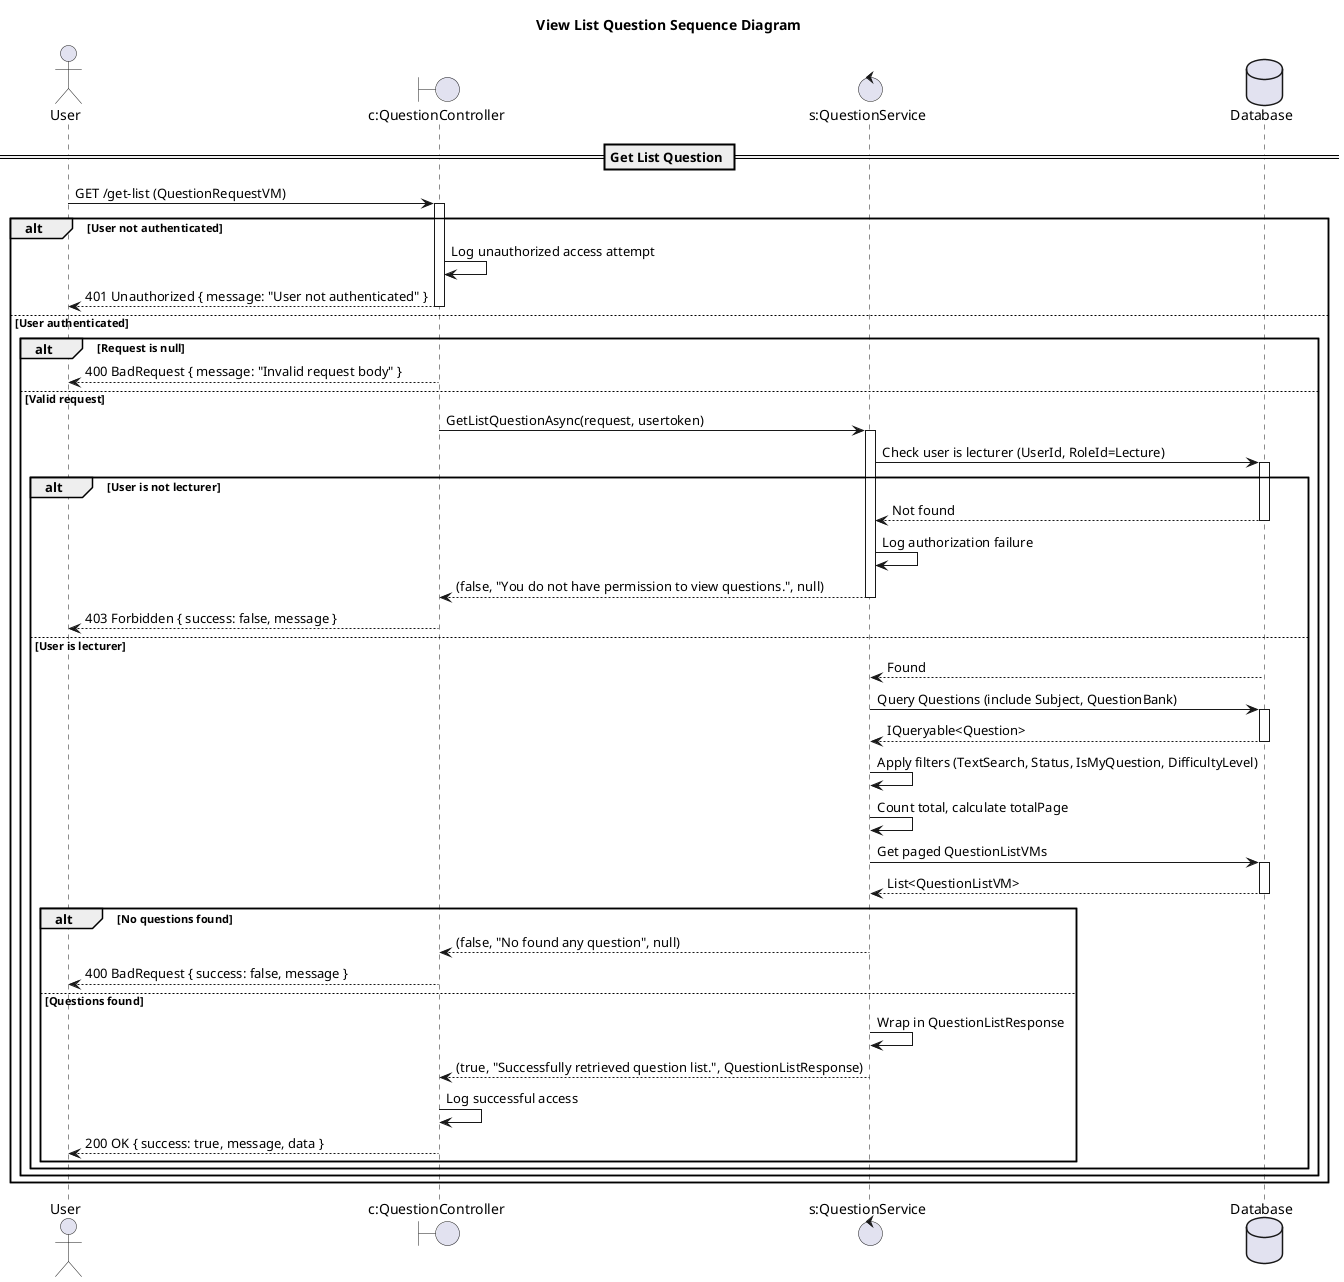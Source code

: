 @startuml

title View List Question Sequence Diagram

actor "User" as Client
boundary "c:QuestionController" as Controller
control "s:QuestionService" as Service
database "Database" as DB

== Get List Question ==

Client -> Controller: GET /get-list (QuestionRequestVM)
activate Controller

alt User not authenticated
    Controller -> Controller: Log unauthorized access attempt
    Controller --> Client: 401 Unauthorized { message: "User not authenticated" }
    deactivate Controller
else User authenticated
    alt Request is null
        Controller --> Client: 400 BadRequest { message: "Invalid request body" }
        deactivate Controller
    else Valid request
        Controller -> Service: GetListQuestionAsync(request, usertoken)
        activate Service

        Service -> DB: Check user is lecturer (UserId, RoleId=Lecture)
        activate DB
        alt User is not lecturer
            DB --> Service: Not found
            deactivate DB
            Service -> Service: Log authorization failure
            Service --> Controller: (false, "You do not have permission to view questions.", null)
            deactivate Service
            Controller --> Client: 403 Forbidden { success: false, message }
            deactivate Controller
        else User is lecturer
            DB --> Service: Found
            deactivate DB

            Service -> DB: Query Questions (include Subject, QuestionBank)
            activate DB
            DB --> Service: IQueryable<Question>
            deactivate DB

            Service -> Service: Apply filters (TextSearch, Status, IsMyQuestion, DifficultyLevel)
            Service -> Service: Count total, calculate totalPage
            Service -> DB: Get paged QuestionListVMs
            activate DB
            DB --> Service: List<QuestionListVM>
            deactivate DB

            alt No questions found
                Service --> Controller: (false, "No found any question", null)
                deactivate Service
                Controller --> Client: 400 BadRequest { success: false, message }
                deactivate Controller
            else Questions found
                Service -> Service: Wrap in QuestionListResponse
                Service --> Controller: (true, "Successfully retrieved question list.", QuestionListResponse)
                deactivate Service
                Controller -> Controller: Log successful access
                Controller --> Client: 200 OK { success: true, message, data }
                deactivate Controller
            end alt
        end alt
    end alt
end alt

@enduml 